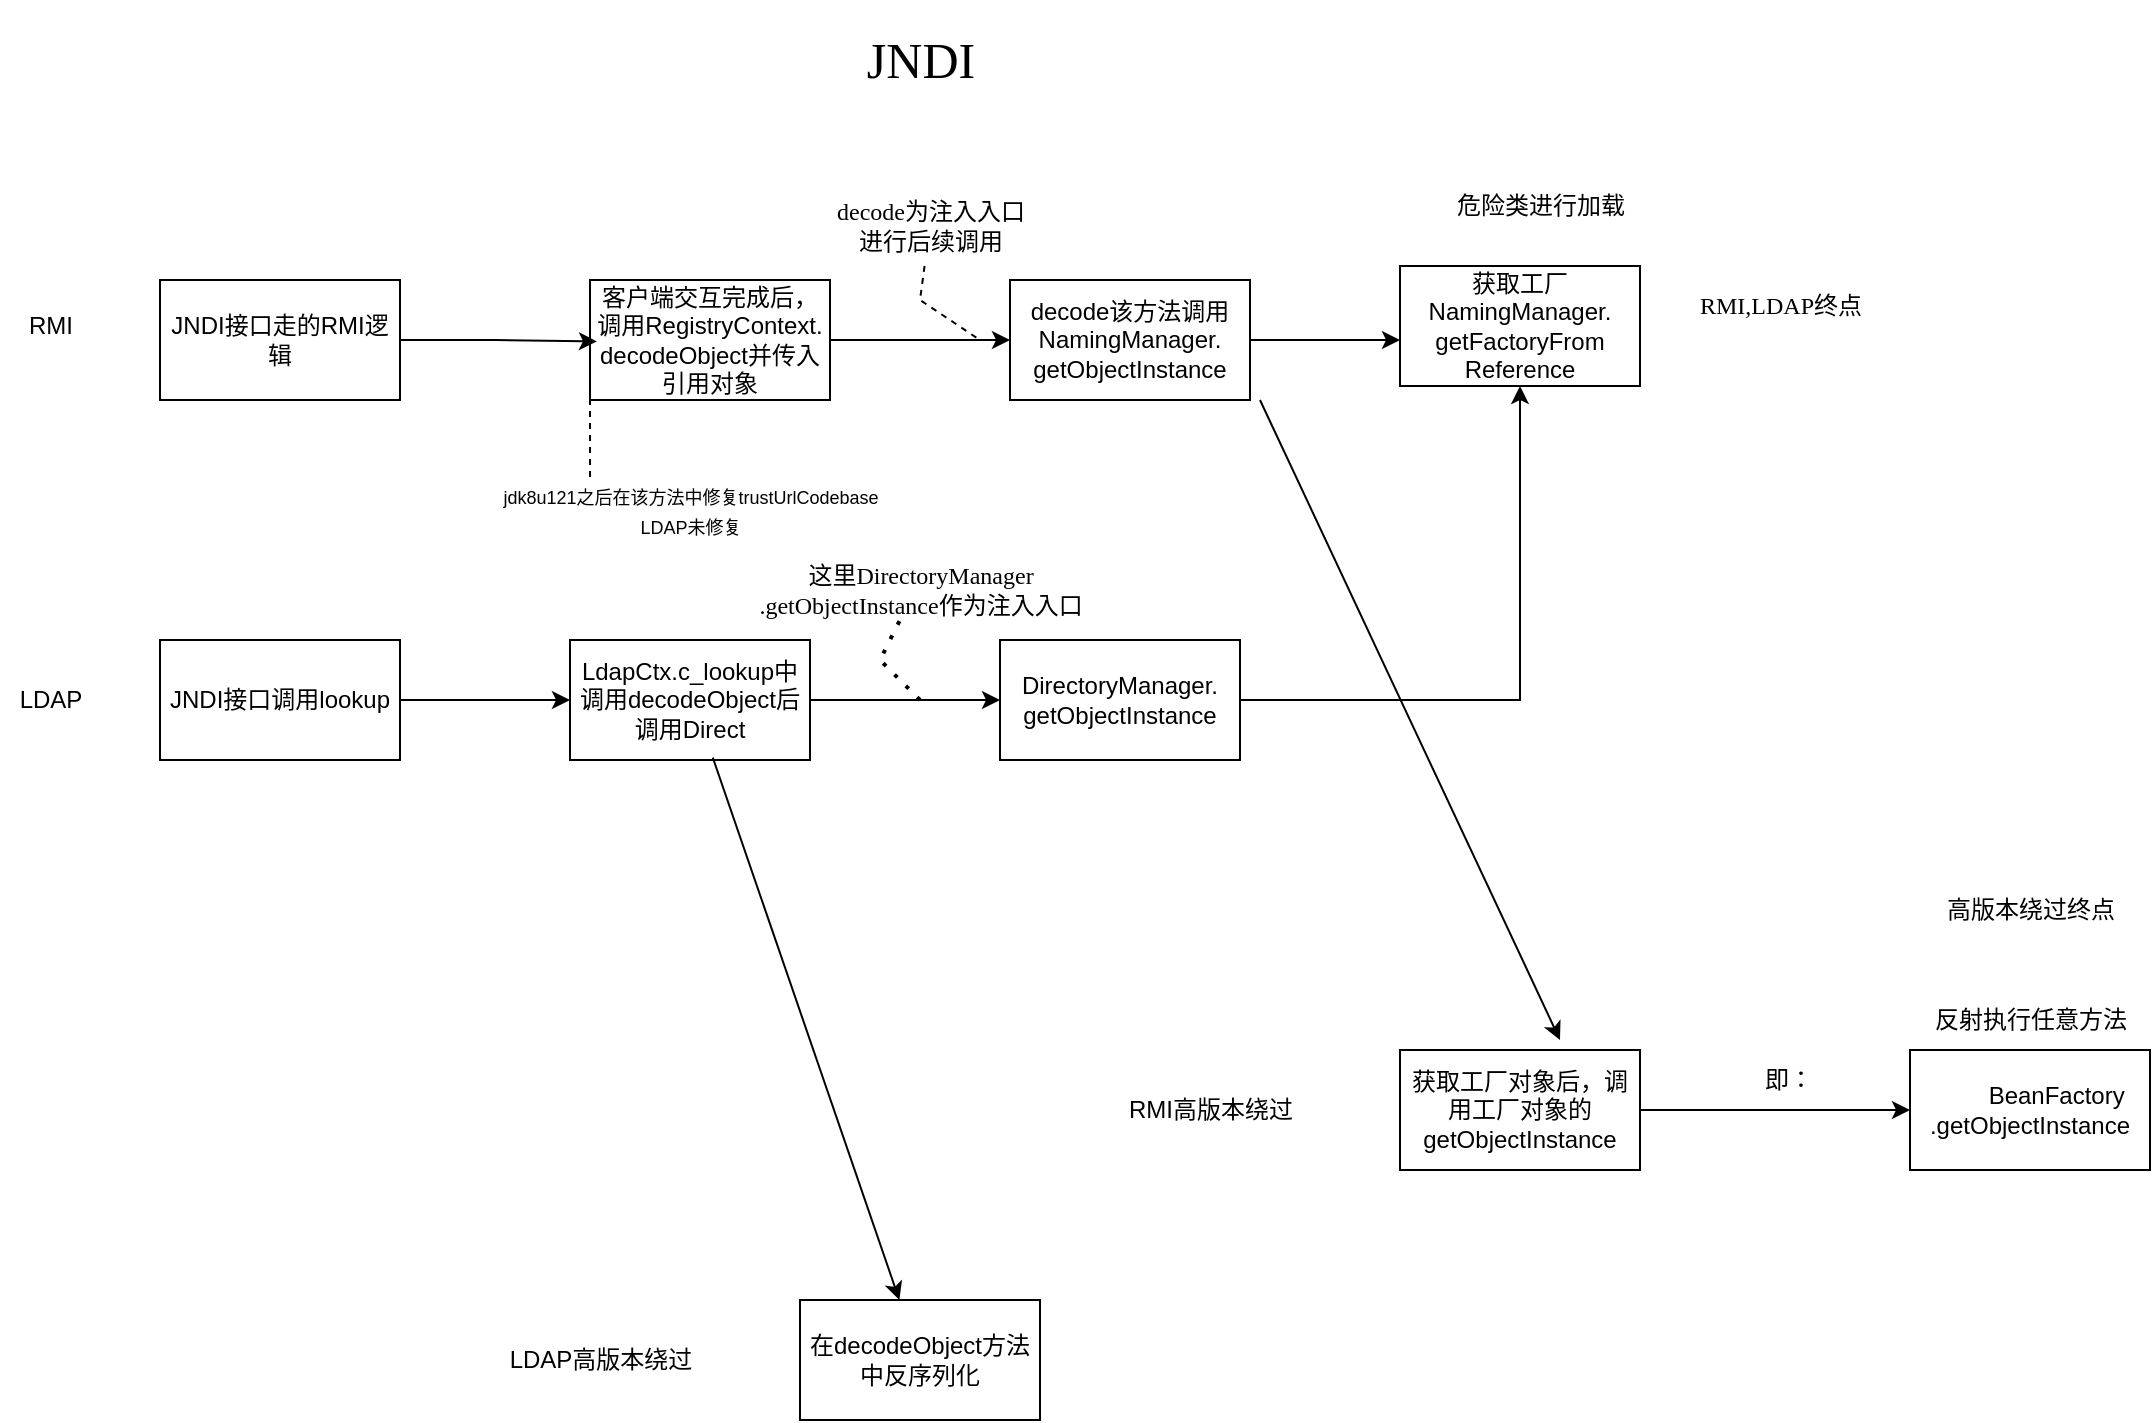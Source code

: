 <mxfile version="28.2.5">
  <diagram name="第 1 页" id="M-s0z8mtGy-1C7ZLIsmC">
    <mxGraphModel dx="2573" dy="917" grid="1" gridSize="10" guides="1" tooltips="1" connect="1" arrows="1" fold="1" page="1" pageScale="1" pageWidth="827" pageHeight="1169" math="0" shadow="0">
      <root>
        <mxCell id="0" />
        <mxCell id="1" parent="0" />
        <mxCell id="504V_4EhbajXT0zKnMnq-1" value="&lt;font face=&quot;Comic Sans MS&quot; style=&quot;line-height: 180%; font-size: 25px;&quot;&gt;JNDI&lt;/font&gt;" style="text;html=1;align=center;verticalAlign=middle;resizable=0;points=[];autosize=1;strokeColor=none;fillColor=none;" parent="1" vertex="1">
          <mxGeometry x="-65" width="90" height="60" as="geometry" />
        </mxCell>
        <mxCell id="504V_4EhbajXT0zKnMnq-3" style="edgeStyle=orthogonalEdgeStyle;rounded=0;orthogonalLoop=1;jettySize=auto;html=1;" parent="1" source="504V_4EhbajXT0zKnMnq-2" edge="1">
          <mxGeometry relative="1" as="geometry">
            <mxPoint x="220" y="170" as="targetPoint" />
          </mxGeometry>
        </mxCell>
        <mxCell id="504V_4EhbajXT0zKnMnq-2" value="decode该方法调用NamingManager.&lt;div&gt;getObjectInstance&lt;/div&gt;" style="rounded=0;whiteSpace=wrap;html=1;" parent="1" vertex="1">
          <mxGeometry x="25" y="140" width="120" height="60" as="geometry" />
        </mxCell>
        <mxCell id="504V_4EhbajXT0zKnMnq-4" value="获取工厂NamingManager.&lt;div&gt;getFactoryFrom&lt;/div&gt;&lt;div&gt;Reference&lt;/div&gt;" style="rounded=0;whiteSpace=wrap;html=1;" parent="1" vertex="1">
          <mxGeometry x="220" y="133" width="120" height="60" as="geometry" />
        </mxCell>
        <mxCell id="504V_4EhbajXT0zKnMnq-5" value="危险类进行加载" style="text;html=1;align=center;verticalAlign=middle;resizable=0;points=[];autosize=1;strokeColor=none;fillColor=none;" parent="1" vertex="1">
          <mxGeometry x="235" y="88" width="110" height="30" as="geometry" />
        </mxCell>
        <mxCell id="504V_4EhbajXT0zKnMnq-9" style="edgeStyle=orthogonalEdgeStyle;rounded=0;orthogonalLoop=1;jettySize=auto;html=1;" parent="1" source="504V_4EhbajXT0zKnMnq-6" target="504V_4EhbajXT0zKnMnq-2" edge="1">
          <mxGeometry relative="1" as="geometry" />
        </mxCell>
        <mxCell id="504V_4EhbajXT0zKnMnq-6" value="客户端交互完成后，调用RegistryContext.&lt;div&gt;decodeObject并传入引用对象&lt;/div&gt;" style="rounded=0;whiteSpace=wrap;html=1;" parent="1" vertex="1">
          <mxGeometry x="-185" y="140" width="120" height="60" as="geometry" />
        </mxCell>
        <mxCell id="504V_4EhbajXT0zKnMnq-7" value="JNDI接口走的RMI逻辑" style="rounded=0;whiteSpace=wrap;html=1;" parent="1" vertex="1">
          <mxGeometry x="-400" y="140" width="120" height="60" as="geometry" />
        </mxCell>
        <mxCell id="504V_4EhbajXT0zKnMnq-8" style="edgeStyle=orthogonalEdgeStyle;rounded=0;orthogonalLoop=1;jettySize=auto;html=1;entryX=0.029;entryY=0.512;entryDx=0;entryDy=0;entryPerimeter=0;" parent="1" source="504V_4EhbajXT0zKnMnq-7" target="504V_4EhbajXT0zKnMnq-6" edge="1">
          <mxGeometry relative="1" as="geometry" />
        </mxCell>
        <mxCell id="504V_4EhbajXT0zKnMnq-10" value="&lt;font style=&quot;font-size: 9px;&quot;&gt;jdk8u121之后在该方法中修复trustUrlCodebase&lt;/font&gt;&lt;div&gt;&lt;font style=&quot;font-size: 9px;&quot;&gt;LDAP未修复&lt;/font&gt;&lt;/div&gt;" style="text;html=1;align=center;verticalAlign=middle;resizable=0;points=[];autosize=1;strokeColor=none;fillColor=none;" parent="1" vertex="1">
          <mxGeometry x="-240" y="235" width="210" height="40" as="geometry" />
        </mxCell>
        <mxCell id="504V_4EhbajXT0zKnMnq-17" style="edgeStyle=orthogonalEdgeStyle;rounded=0;orthogonalLoop=1;jettySize=auto;html=1;" parent="1" source="504V_4EhbajXT0zKnMnq-14" target="504V_4EhbajXT0zKnMnq-18" edge="1">
          <mxGeometry relative="1" as="geometry">
            <mxPoint x="-150" y="350" as="targetPoint" />
          </mxGeometry>
        </mxCell>
        <mxCell id="504V_4EhbajXT0zKnMnq-14" value="JNDI接口调用lookup" style="rounded=0;whiteSpace=wrap;html=1;" parent="1" vertex="1">
          <mxGeometry x="-400" y="320" width="120" height="60" as="geometry" />
        </mxCell>
        <mxCell id="504V_4EhbajXT0zKnMnq-15" value="RMI" style="text;html=1;align=center;verticalAlign=middle;resizable=0;points=[];autosize=1;strokeColor=none;fillColor=none;" parent="1" vertex="1">
          <mxGeometry x="-480" y="148" width="50" height="30" as="geometry" />
        </mxCell>
        <mxCell id="504V_4EhbajXT0zKnMnq-16" value="LDAP" style="text;html=1;align=center;verticalAlign=middle;resizable=0;points=[];autosize=1;strokeColor=none;fillColor=none;" parent="1" vertex="1">
          <mxGeometry x="-480" y="335" width="50" height="30" as="geometry" />
        </mxCell>
        <mxCell id="504V_4EhbajXT0zKnMnq-20" style="edgeStyle=orthogonalEdgeStyle;rounded=0;orthogonalLoop=1;jettySize=auto;html=1;" parent="1" source="504V_4EhbajXT0zKnMnq-18" target="504V_4EhbajXT0zKnMnq-21" edge="1">
          <mxGeometry relative="1" as="geometry">
            <mxPoint x="50" y="350" as="targetPoint" />
          </mxGeometry>
        </mxCell>
        <mxCell id="504V_4EhbajXT0zKnMnq-18" value="LdapCtx.c_lookup中调用decodeObject&lt;font style=&quot;color: light-dark(rgb(0, 0, 0), rgb(255, 0, 0));&quot;&gt;后&lt;/font&gt;调用Direct" style="rounded=0;whiteSpace=wrap;html=1;" parent="1" vertex="1">
          <mxGeometry x="-195" y="320" width="120" height="60" as="geometry" />
        </mxCell>
        <mxCell id="504V_4EhbajXT0zKnMnq-19" value="&lt;font face=&quot;Comic Sans MS&quot; style=&quot;color: light-dark(rgb(0, 0, 0), rgb(255, 0, 0));&quot;&gt;decode为注入入口&lt;/font&gt;&lt;div&gt;&lt;font face=&quot;Comic Sans MS&quot; style=&quot;color: light-dark(rgb(0, 0, 0), rgb(255, 0, 0));&quot;&gt;进行后续调用&lt;/font&gt;&lt;/div&gt;" style="text;html=1;align=center;verticalAlign=middle;resizable=0;points=[];autosize=1;strokeColor=none;fillColor=none;" parent="1" vertex="1">
          <mxGeometry x="-75" y="93" width="120" height="40" as="geometry" />
        </mxCell>
        <mxCell id="504V_4EhbajXT0zKnMnq-25" style="edgeStyle=orthogonalEdgeStyle;rounded=0;orthogonalLoop=1;jettySize=auto;html=1;" parent="1" source="504V_4EhbajXT0zKnMnq-21" target="504V_4EhbajXT0zKnMnq-4" edge="1">
          <mxGeometry relative="1" as="geometry">
            <mxPoint x="180" y="350" as="targetPoint" />
          </mxGeometry>
        </mxCell>
        <mxCell id="504V_4EhbajXT0zKnMnq-21" value="DirectoryManager.&lt;div&gt;getObjectInstance&lt;/div&gt;" style="rounded=0;whiteSpace=wrap;html=1;" parent="1" vertex="1">
          <mxGeometry x="20" y="320" width="120" height="60" as="geometry" />
        </mxCell>
        <mxCell id="504V_4EhbajXT0zKnMnq-23" value="&lt;font face=&quot;Comic Sans MS&quot; style=&quot;color: light-dark(rgb(0, 0, 0), rgb(255, 51, 51));&quot;&gt;这里DirectoryManager&lt;/font&gt;&lt;div&gt;&lt;font face=&quot;Comic Sans MS&quot; style=&quot;color: light-dark(rgb(0, 0, 0), rgb(255, 51, 51));&quot;&gt;.getObjectInstance作为注入入口&lt;/font&gt;&lt;/div&gt;" style="text;html=1;align=center;verticalAlign=middle;resizable=0;points=[];autosize=1;strokeColor=none;fillColor=none;" parent="1" vertex="1">
          <mxGeometry x="-125" y="275" width="210" height="40" as="geometry" />
        </mxCell>
        <mxCell id="504V_4EhbajXT0zKnMnq-26" value="" style="endArrow=none;dashed=1;html=1;rounded=0;" parent="1" source="504V_4EhbajXT0zKnMnq-19" edge="1">
          <mxGeometry width="50" height="50" relative="1" as="geometry">
            <mxPoint x="-130" y="300" as="sourcePoint" />
            <mxPoint x="10" y="170" as="targetPoint" />
            <Array as="points">
              <mxPoint x="-20" y="150" />
            </Array>
          </mxGeometry>
        </mxCell>
        <mxCell id="504V_4EhbajXT0zKnMnq-27" value="" style="endArrow=none;dashed=1;html=1;dashPattern=1 3;strokeWidth=2;rounded=0;" parent="1" edge="1">
          <mxGeometry width="50" height="50" relative="1" as="geometry">
            <mxPoint x="-20" y="350" as="sourcePoint" />
            <mxPoint x="-30" y="310" as="targetPoint" />
            <Array as="points">
              <mxPoint x="-40" y="330" />
            </Array>
          </mxGeometry>
        </mxCell>
        <mxCell id="504V_4EhbajXT0zKnMnq-28" value="&lt;font style=&quot;color: light-dark(rgb(0, 0, 0), rgb(0, 255, 255));&quot;&gt;RMI高版本绕过&lt;/font&gt;" style="text;html=1;align=center;verticalAlign=middle;resizable=0;points=[];autosize=1;strokeColor=none;fillColor=none;" parent="1" vertex="1">
          <mxGeometry x="70" y="540" width="110" height="30" as="geometry" />
        </mxCell>
        <mxCell id="504V_4EhbajXT0zKnMnq-29" value="" style="endArrow=none;dashed=1;html=1;rounded=0;entryX=0;entryY=0.75;entryDx=0;entryDy=0;exitX=0.262;exitY=0.086;exitDx=0;exitDy=0;exitPerimeter=0;" parent="1" source="504V_4EhbajXT0zKnMnq-10" target="504V_4EhbajXT0zKnMnq-6" edge="1">
          <mxGeometry width="50" height="50" relative="1" as="geometry">
            <mxPoint x="-80" y="310" as="sourcePoint" />
            <mxPoint x="-30" y="260" as="targetPoint" />
          </mxGeometry>
        </mxCell>
        <mxCell id="504V_4EhbajXT0zKnMnq-37" style="edgeStyle=orthogonalEdgeStyle;rounded=0;orthogonalLoop=1;jettySize=auto;html=1;strokeColor=light-dark(#000000,#33FFFF);" parent="1" source="504V_4EhbajXT0zKnMnq-30" target="504V_4EhbajXT0zKnMnq-36" edge="1">
          <mxGeometry relative="1" as="geometry" />
        </mxCell>
        <mxCell id="504V_4EhbajXT0zKnMnq-30" value="&lt;font style=&quot;color: light-dark(rgb(0, 0, 0), rgb(102, 255, 255));&quot;&gt;获取工厂对象后，调用工厂对象的getObjectInstance&lt;/font&gt;" style="rounded=0;whiteSpace=wrap;html=1;" parent="1" vertex="1">
          <mxGeometry x="220" y="525" width="120" height="60" as="geometry" />
        </mxCell>
        <mxCell id="504V_4EhbajXT0zKnMnq-34" value="&lt;font style=&quot;color: light-dark(rgb(0, 0, 0), rgb(255, 255, 51));&quot; face=&quot;Lucida Console&quot;&gt;RMI,LDAP终点&lt;/font&gt;" style="text;html=1;align=center;verticalAlign=middle;resizable=0;points=[];autosize=1;strokeColor=none;fillColor=none;" parent="1" vertex="1">
          <mxGeometry x="355" y="138" width="110" height="30" as="geometry" />
        </mxCell>
        <mxCell id="504V_4EhbajXT0zKnMnq-35" value="&lt;font style=&quot;color: light-dark(rgb(0, 0, 0), rgb(255, 255, 51));&quot; face=&quot;Garamond&quot;&gt;高版本绕过终点&lt;/font&gt;" style="text;html=1;align=center;verticalAlign=middle;resizable=0;points=[];autosize=1;strokeColor=none;fillColor=none;" parent="1" vertex="1">
          <mxGeometry x="480" y="440" width="110" height="30" as="geometry" />
        </mxCell>
        <mxCell id="504V_4EhbajXT0zKnMnq-36" value="&lt;font style=&quot;color: light-dark(rgb(0, 0, 0), rgb(51, 255, 255));&quot;&gt;&lt;span style=&quot;white-space: pre;&quot;&gt;&#x9;&lt;/span&gt;BeanFactory&lt;/font&gt;&lt;div&gt;&lt;font style=&quot;color: light-dark(rgb(0, 0, 0), rgb(51, 255, 255));&quot;&gt;.getObjectInstance&lt;/font&gt;&lt;/div&gt;" style="rounded=0;whiteSpace=wrap;html=1;" parent="1" vertex="1">
          <mxGeometry x="475" y="525" width="120" height="60" as="geometry" />
        </mxCell>
        <mxCell id="504V_4EhbajXT0zKnMnq-38" value="即：" style="text;html=1;align=center;verticalAlign=middle;resizable=0;points=[];autosize=1;strokeColor=none;fillColor=none;" parent="1" vertex="1">
          <mxGeometry x="389" y="525" width="50" height="30" as="geometry" />
        </mxCell>
        <mxCell id="504V_4EhbajXT0zKnMnq-42" value="" style="endArrow=classic;html=1;rounded=0;strokeColor=light-dark(#000000,#74F8FF);" parent="1" edge="1">
          <mxGeometry width="50" height="50" relative="1" as="geometry">
            <mxPoint x="150" y="200" as="sourcePoint" />
            <mxPoint x="300" y="520" as="targetPoint" />
          </mxGeometry>
        </mxCell>
        <mxCell id="VNXlpMTOkBPzB10QaOvx-3" value="反射执行任意方法" style="text;html=1;align=center;verticalAlign=middle;resizable=0;points=[];autosize=1;strokeColor=none;fillColor=none;" vertex="1" parent="1">
          <mxGeometry x="475" y="495" width="120" height="30" as="geometry" />
        </mxCell>
        <mxCell id="VNXlpMTOkBPzB10QaOvx-5" value="" style="endArrow=classic;html=1;rounded=0;exitX=0.595;exitY=0.98;exitDx=0;exitDy=0;exitPerimeter=0;strokeColor=light-dark(#000000,#00FFFF);" edge="1" parent="1" source="504V_4EhbajXT0zKnMnq-18" target="VNXlpMTOkBPzB10QaOvx-6">
          <mxGeometry width="50" height="50" relative="1" as="geometry">
            <mxPoint x="-80" y="500" as="sourcePoint" />
            <mxPoint x="-40" y="630" as="targetPoint" />
          </mxGeometry>
        </mxCell>
        <mxCell id="VNXlpMTOkBPzB10QaOvx-6" value="在decodeObject方法中反序列化" style="rounded=0;whiteSpace=wrap;html=1;" vertex="1" parent="1">
          <mxGeometry x="-80" y="650" width="120" height="60" as="geometry" />
        </mxCell>
        <mxCell id="VNXlpMTOkBPzB10QaOvx-7" value="&lt;font style=&quot;color: light-dark(rgb(0, 0, 0), rgb(0, 255, 255));&quot;&gt;LDAP高版本绕过&lt;/font&gt;" style="text;html=1;align=center;verticalAlign=middle;resizable=0;points=[];autosize=1;strokeColor=none;fillColor=none;" vertex="1" parent="1">
          <mxGeometry x="-235" y="665" width="110" height="30" as="geometry" />
        </mxCell>
      </root>
    </mxGraphModel>
  </diagram>
</mxfile>

